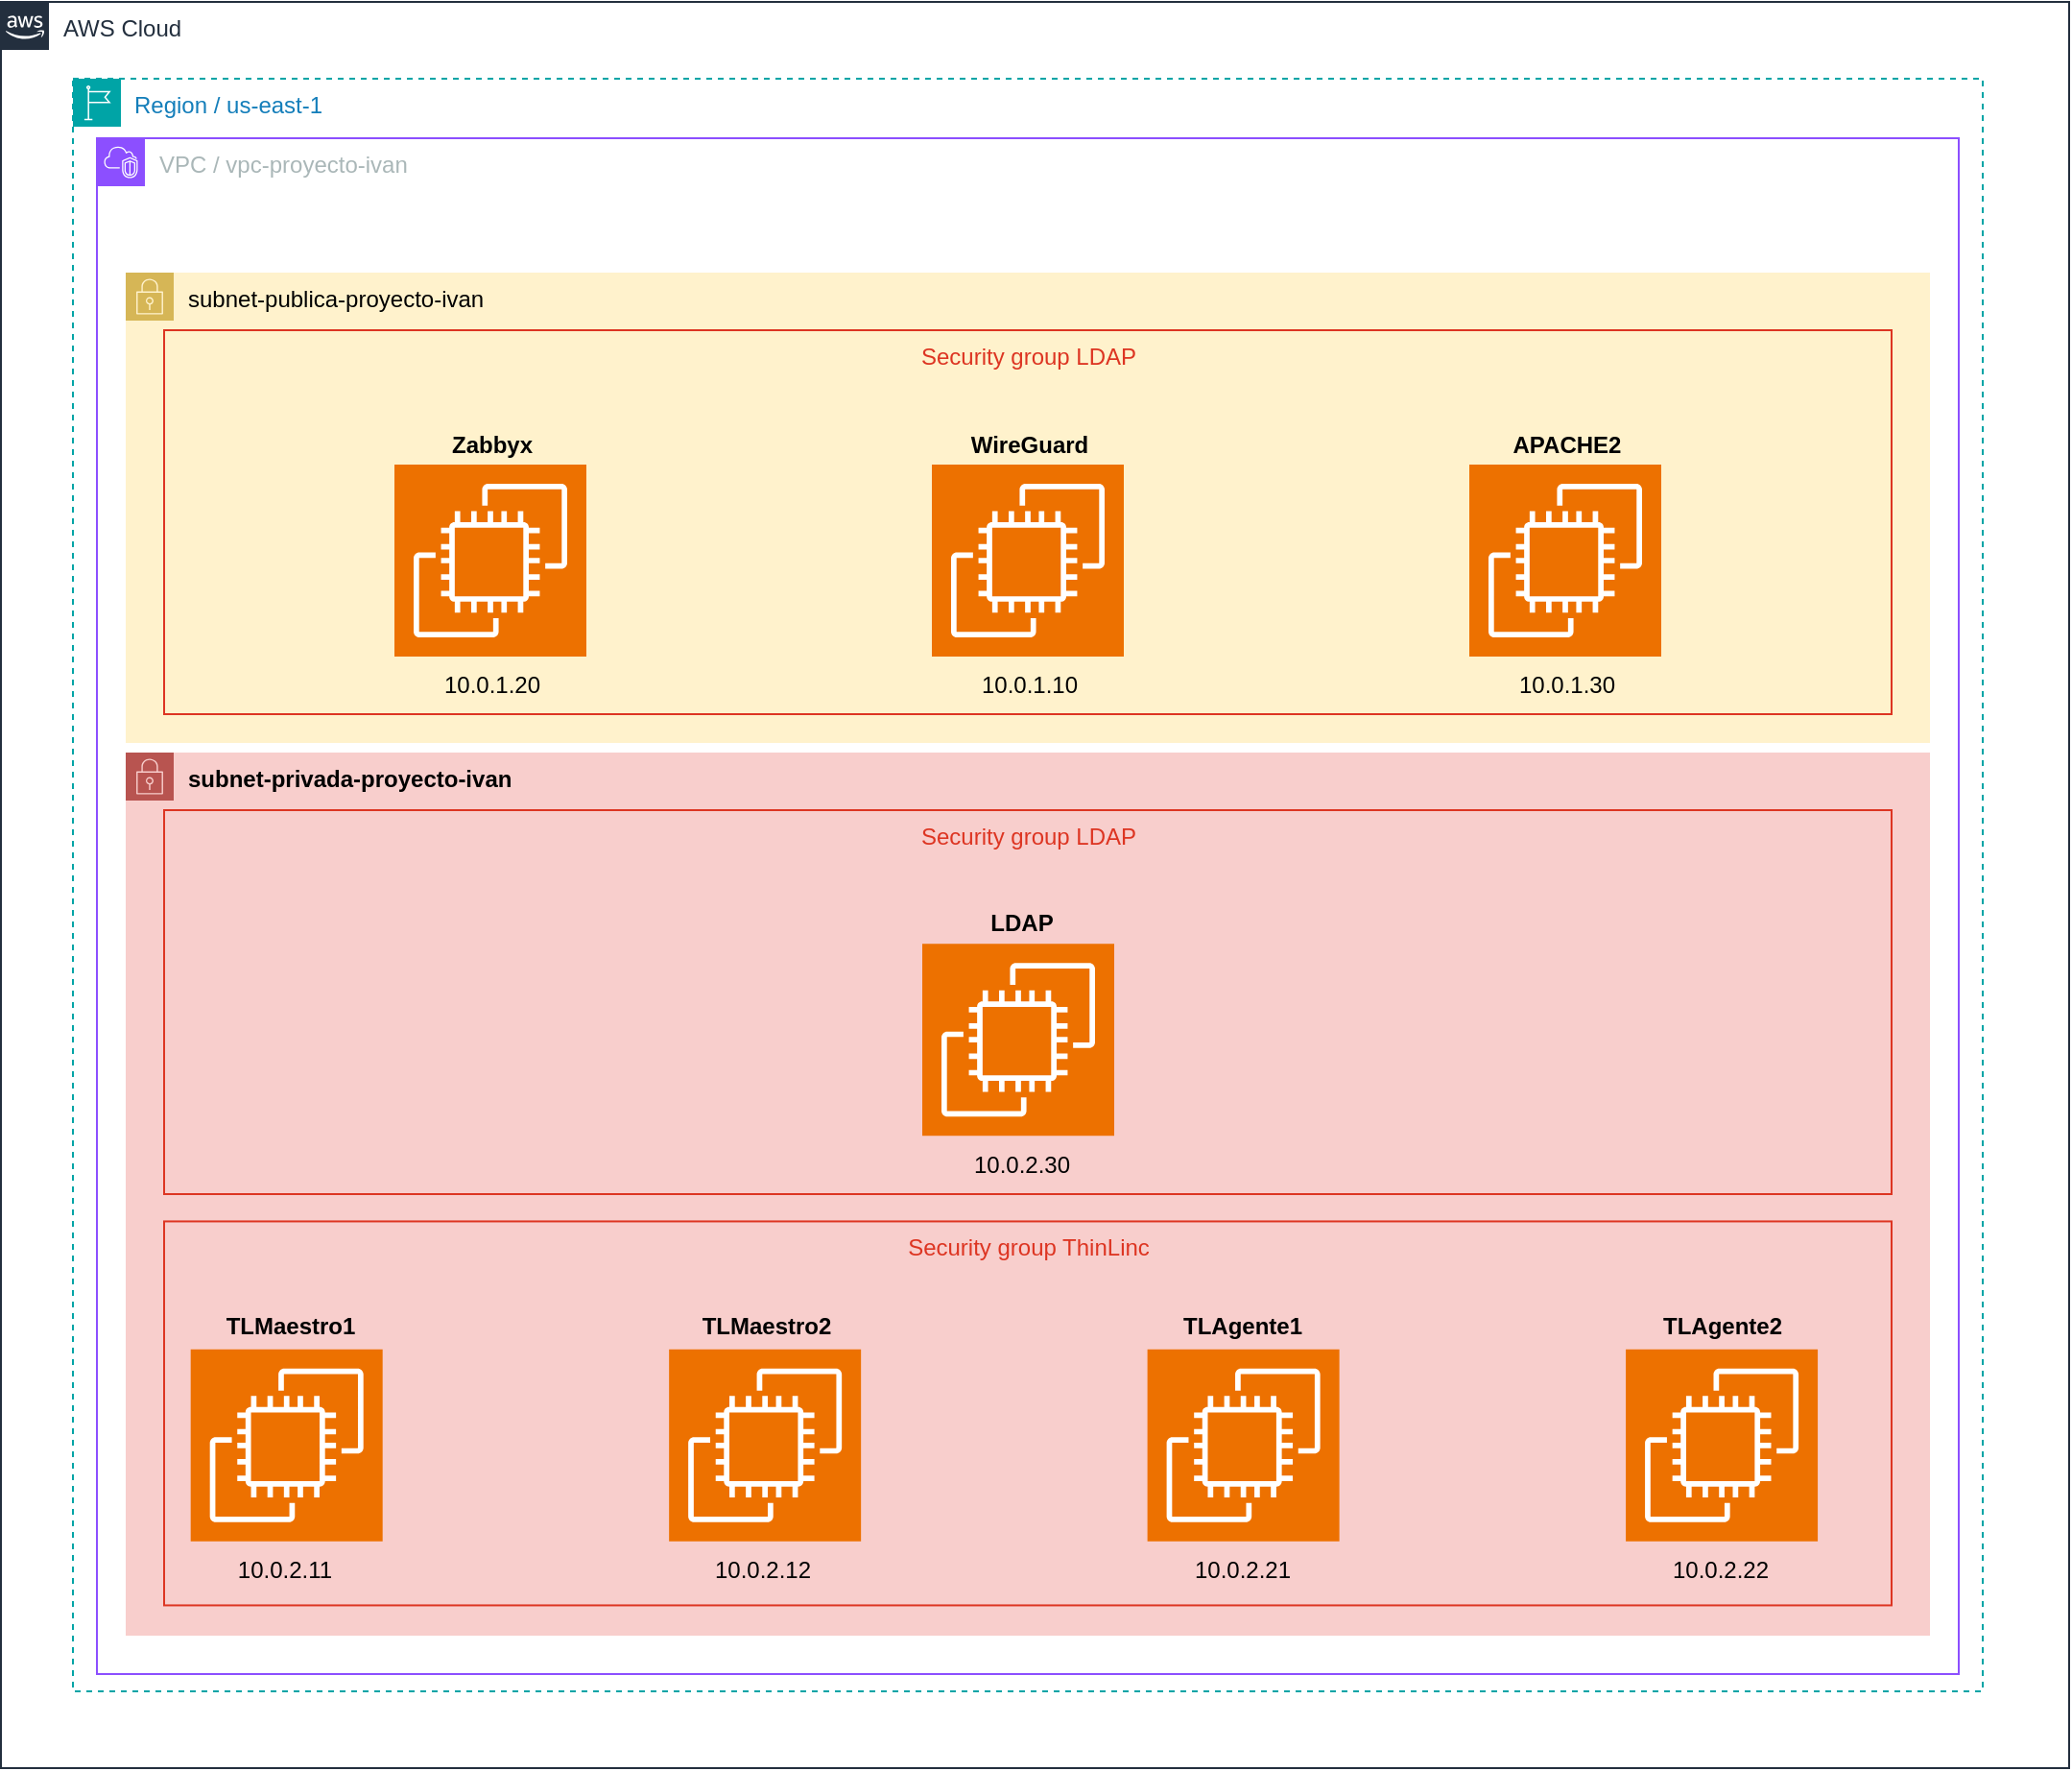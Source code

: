 <mxfile version="26.2.12">
  <diagram id="Ht1M8jgEwFfnCIfOTk4-" name="Page-1">
    <mxGraphModel dx="1428" dy="859" grid="1" gridSize="10" guides="1" tooltips="1" connect="1" arrows="1" fold="1" page="1" pageScale="1" pageWidth="1169" pageHeight="827" background="none" math="0" shadow="0">
      <root>
        <mxCell id="0" />
        <mxCell id="1" parent="0" />
        <mxCell id="NqZfyHsAsj6Lfv5j9xIO-83" value="" style="group" vertex="1" connectable="0" parent="1">
          <mxGeometry x="42.5" y="280" width="1077.5" height="920" as="geometry" />
        </mxCell>
        <mxCell id="SqRQf7GEcAec7zgn-4Vo-8" value="AWS Cloud" style="points=[[0,0],[0.25,0],[0.5,0],[0.75,0],[1,0],[1,0.25],[1,0.5],[1,0.75],[1,1],[0.75,1],[0.5,1],[0.25,1],[0,1],[0,0.75],[0,0.5],[0,0.25]];outlineConnect=0;gradientColor=none;html=1;whiteSpace=wrap;fontSize=12;fontStyle=0;container=1;pointerEvents=0;collapsible=0;recursiveResize=0;shape=mxgraph.aws4.group;grIcon=mxgraph.aws4.group_aws_cloud_alt;strokeColor=#232F3E;fillColor=none;verticalAlign=top;align=left;spacingLeft=30;fontColor=#232F3E;dashed=0;" parent="NqZfyHsAsj6Lfv5j9xIO-83" vertex="1">
          <mxGeometry width="1077.5" height="920" as="geometry" />
        </mxCell>
        <mxCell id="NqZfyHsAsj6Lfv5j9xIO-82" value="" style="group" vertex="1" connectable="0" parent="NqZfyHsAsj6Lfv5j9xIO-83">
          <mxGeometry x="37.5" y="40" width="995" height="840" as="geometry" />
        </mxCell>
        <mxCell id="NqZfyHsAsj6Lfv5j9xIO-81" value="" style="group" vertex="1" connectable="0" parent="NqZfyHsAsj6Lfv5j9xIO-82">
          <mxGeometry x="12.5" y="31" width="970" height="800" as="geometry" />
        </mxCell>
        <mxCell id="NqZfyHsAsj6Lfv5j9xIO-80" value="" style="group" vertex="1" connectable="0" parent="NqZfyHsAsj6Lfv5j9xIO-81">
          <mxGeometry x="15" y="70" width="940" height="710" as="geometry" />
        </mxCell>
        <mxCell id="NqZfyHsAsj6Lfv5j9xIO-38" value="" style="group" vertex="1" connectable="0" parent="NqZfyHsAsj6Lfv5j9xIO-80">
          <mxGeometry y="250" width="940" height="460" as="geometry" />
        </mxCell>
        <mxCell id="NqZfyHsAsj6Lfv5j9xIO-2" value="&lt;b&gt;subnet-privada-proyecto-ivan&lt;/b&gt;" style="points=[[0,0],[0.25,0],[0.5,0],[0.75,0],[1,0],[1,0.25],[1,0.5],[1,0.75],[1,1],[0.75,1],[0.5,1],[0.25,1],[0,1],[0,0.75],[0,0.5],[0,0.25]];outlineConnect=0;html=1;whiteSpace=wrap;fontSize=12;fontStyle=0;container=0;pointerEvents=0;collapsible=0;recursiveResize=0;shape=mxgraph.aws4.group;grIcon=mxgraph.aws4.group_security_group;grStroke=0;strokeColor=#b85450;fillColor=#f8cecc;verticalAlign=top;align=left;spacingLeft=30;dashed=0;" vertex="1" parent="NqZfyHsAsj6Lfv5j9xIO-38">
          <mxGeometry width="940" height="460" as="geometry" />
        </mxCell>
        <mxCell id="NqZfyHsAsj6Lfv5j9xIO-37" value="" style="group" vertex="1" connectable="0" parent="NqZfyHsAsj6Lfv5j9xIO-38">
          <mxGeometry x="20" y="30.0" width="900" height="414.22" as="geometry" />
        </mxCell>
        <mxCell id="NqZfyHsAsj6Lfv5j9xIO-33" value="Security group LDAP" style="fillColor=none;strokeColor=#DD3522;verticalAlign=top;fontStyle=0;fontColor=#DD3522;whiteSpace=wrap;html=1;" vertex="1" parent="NqZfyHsAsj6Lfv5j9xIO-37">
          <mxGeometry width="900.0" height="200" as="geometry" />
        </mxCell>
        <mxCell id="NqZfyHsAsj6Lfv5j9xIO-26" value="" style="group" vertex="1" connectable="0" parent="NqZfyHsAsj6Lfv5j9xIO-37">
          <mxGeometry y="214.22" width="900" height="200" as="geometry" />
        </mxCell>
        <mxCell id="NqZfyHsAsj6Lfv5j9xIO-3" value="Security group ThinLinc" style="fillColor=none;strokeColor=#DD3522;verticalAlign=top;fontStyle=0;fontColor=#DD3522;whiteSpace=wrap;html=1;" vertex="1" parent="NqZfyHsAsj6Lfv5j9xIO-26">
          <mxGeometry width="900.0" height="200" as="geometry" />
        </mxCell>
        <mxCell id="NqZfyHsAsj6Lfv5j9xIO-22" value="" style="group" vertex="1" connectable="0" parent="NqZfyHsAsj6Lfv5j9xIO-26">
          <mxGeometry x="512.308" y="33.333" width="124.615" height="166.667" as="geometry" />
        </mxCell>
        <mxCell id="NqZfyHsAsj6Lfv5j9xIO-6" value="" style="sketch=0;points=[[0,0,0],[0.25,0,0],[0.5,0,0],[0.75,0,0],[1,0,0],[0,1,0],[0.25,1,0],[0.5,1,0],[0.75,1,0],[1,1,0],[0,0.25,0],[0,0.5,0],[0,0.75,0],[1,0.25,0],[1,0.5,0],[1,0.75,0]];outlineConnect=0;fontColor=#232F3E;fillColor=#ED7100;strokeColor=#ffffff;dashed=0;verticalLabelPosition=bottom;verticalAlign=top;align=center;html=1;fontSize=12;fontStyle=0;aspect=fixed;shape=mxgraph.aws4.resourceIcon;resIcon=mxgraph.aws4.ec2;" vertex="1" parent="NqZfyHsAsj6Lfv5j9xIO-22">
          <mxGeometry y="33.333" width="100" height="100" as="geometry" />
        </mxCell>
        <mxCell id="NqZfyHsAsj6Lfv5j9xIO-18" value="10.0.2.21" style="text;html=1;align=center;verticalAlign=middle;resizable=0;points=[];autosize=1;strokeColor=none;fillColor=none;" vertex="1" parent="NqZfyHsAsj6Lfv5j9xIO-22">
          <mxGeometry x="13.846" y="133.333" width="70" height="30" as="geometry" />
        </mxCell>
        <mxCell id="NqZfyHsAsj6Lfv5j9xIO-24" value="" style="group" vertex="1" connectable="0" parent="NqZfyHsAsj6Lfv5j9xIO-26">
          <mxGeometry x="263.077" y="33.333" width="124.615" height="166.667" as="geometry" />
        </mxCell>
        <mxCell id="NqZfyHsAsj6Lfv5j9xIO-5" value="" style="sketch=0;points=[[0,0,0],[0.25,0,0],[0.5,0,0],[0.75,0,0],[1,0,0],[0,1,0],[0.25,1,0],[0.5,1,0],[0.75,1,0],[1,1,0],[0,0.25,0],[0,0.5,0],[0,0.75,0],[1,0.25,0],[1,0.5,0],[1,0.75,0]];outlineConnect=0;fontColor=#232F3E;fillColor=#ED7100;strokeColor=#ffffff;dashed=0;verticalLabelPosition=bottom;verticalAlign=top;align=center;html=1;fontSize=12;fontStyle=0;aspect=fixed;shape=mxgraph.aws4.resourceIcon;resIcon=mxgraph.aws4.ec2;" vertex="1" parent="NqZfyHsAsj6Lfv5j9xIO-24">
          <mxGeometry y="33.333" width="100" height="100" as="geometry" />
        </mxCell>
        <mxCell id="NqZfyHsAsj6Lfv5j9xIO-11" value="TLMaestro2" style="text;html=1;align=center;verticalAlign=middle;resizable=0;points=[];autosize=1;strokeColor=none;fillColor=none;fontStyle=1" vertex="1" parent="NqZfyHsAsj6Lfv5j9xIO-24">
          <mxGeometry x="5.056" y="6.67" width="90" height="30" as="geometry" />
        </mxCell>
        <mxCell id="NqZfyHsAsj6Lfv5j9xIO-15" value="10.0.2.12" style="text;html=1;align=center;verticalAlign=middle;resizable=0;points=[];autosize=1;strokeColor=none;fillColor=none;" vertex="1" parent="NqZfyHsAsj6Lfv5j9xIO-24">
          <mxGeometry x="13.846" y="133.333" width="70" height="30" as="geometry" />
        </mxCell>
        <mxCell id="NqZfyHsAsj6Lfv5j9xIO-23" value="" style="group" vertex="1" connectable="0" parent="NqZfyHsAsj6Lfv5j9xIO-26">
          <mxGeometry x="761.538" y="33.333" width="124.615" height="166.667" as="geometry" />
        </mxCell>
        <mxCell id="NqZfyHsAsj6Lfv5j9xIO-7" value="" style="sketch=0;points=[[0,0,0],[0.25,0,0],[0.5,0,0],[0.75,0,0],[1,0,0],[0,1,0],[0.25,1,0],[0.5,1,0],[0.75,1,0],[1,1,0],[0,0.25,0],[0,0.5,0],[0,0.75,0],[1,0.25,0],[1,0.5,0],[1,0.75,0]];outlineConnect=0;fontColor=#232F3E;fillColor=#ED7100;strokeColor=#ffffff;dashed=0;verticalLabelPosition=bottom;verticalAlign=top;align=center;html=1;fontSize=12;fontStyle=0;aspect=fixed;shape=mxgraph.aws4.resourceIcon;resIcon=mxgraph.aws4.ec2;" vertex="1" parent="NqZfyHsAsj6Lfv5j9xIO-23">
          <mxGeometry y="33.333" width="100" height="100" as="geometry" />
        </mxCell>
        <mxCell id="NqZfyHsAsj6Lfv5j9xIO-13" value="TLAgente2" style="text;html=1;align=center;verticalAlign=middle;resizable=0;points=[];autosize=1;strokeColor=none;fillColor=none;fontStyle=1" vertex="1" parent="NqZfyHsAsj6Lfv5j9xIO-23">
          <mxGeometry x="10.108" y="6.67" width="80" height="30" as="geometry" />
        </mxCell>
        <mxCell id="NqZfyHsAsj6Lfv5j9xIO-21" value="10.0.2.22" style="text;html=1;align=center;verticalAlign=middle;resizable=0;points=[];autosize=1;strokeColor=none;fillColor=none;" vertex="1" parent="NqZfyHsAsj6Lfv5j9xIO-23">
          <mxGeometry x="13.846" y="133.333" width="70" height="30" as="geometry" />
        </mxCell>
        <mxCell id="NqZfyHsAsj6Lfv5j9xIO-25" value="" style="group" vertex="1" connectable="0" parent="NqZfyHsAsj6Lfv5j9xIO-26">
          <mxGeometry x="13.846" y="33.333" width="124.615" height="166.667" as="geometry" />
        </mxCell>
        <mxCell id="NqZfyHsAsj6Lfv5j9xIO-4" value="" style="sketch=0;points=[[0,0,0],[0.25,0,0],[0.5,0,0],[0.75,0,0],[1,0,0],[0,1,0],[0.25,1,0],[0.5,1,0],[0.75,1,0],[1,1,0],[0,0.25,0],[0,0.5,0],[0,0.75,0],[1,0.25,0],[1,0.5,0],[1,0.75,0]];outlineConnect=0;fontColor=#232F3E;fillColor=#ED7100;strokeColor=#ffffff;dashed=0;verticalLabelPosition=bottom;verticalAlign=top;align=center;html=1;fontSize=12;fontStyle=0;aspect=fixed;shape=mxgraph.aws4.resourceIcon;resIcon=mxgraph.aws4.ec2;" vertex="1" parent="NqZfyHsAsj6Lfv5j9xIO-25">
          <mxGeometry y="33.333" width="100" height="100" as="geometry" />
        </mxCell>
        <mxCell id="NqZfyHsAsj6Lfv5j9xIO-14" value="10.0.2.11" style="text;html=1;align=center;verticalAlign=middle;resizable=0;points=[];autosize=1;strokeColor=none;fillColor=none;" vertex="1" parent="NqZfyHsAsj6Lfv5j9xIO-25">
          <mxGeometry x="13.846" y="133.333" width="70" height="30" as="geometry" />
        </mxCell>
        <mxCell id="NqZfyHsAsj6Lfv5j9xIO-20" value="&lt;b&gt;TLMaestro1&lt;/b&gt;" style="text;html=1;align=center;verticalAlign=middle;resizable=0;points=[];autosize=1;strokeColor=none;fillColor=none;" vertex="1" parent="NqZfyHsAsj6Lfv5j9xIO-26">
          <mxGeometry x="20.227" y="40.003" width="90" height="30" as="geometry" />
        </mxCell>
        <mxCell id="NqZfyHsAsj6Lfv5j9xIO-12" value="TLAgente1" style="text;html=1;align=center;verticalAlign=middle;resizable=0;points=[];autosize=1;strokeColor=none;fillColor=none;labelBorderColor=none;labelBackgroundColor=none;fontStyle=1" vertex="1" parent="NqZfyHsAsj6Lfv5j9xIO-26">
          <mxGeometry x="521.102" y="40.003" width="80" height="30" as="geometry" />
        </mxCell>
        <mxCell id="NqZfyHsAsj6Lfv5j9xIO-34" value="" style="group" vertex="1" connectable="0" parent="NqZfyHsAsj6Lfv5j9xIO-37">
          <mxGeometry x="394.999" y="44.22" width="100" height="155.39" as="geometry" />
        </mxCell>
        <mxCell id="NqZfyHsAsj6Lfv5j9xIO-28" value="" style="sketch=0;points=[[0,0,0],[0.25,0,0],[0.5,0,0],[0.75,0,0],[1,0,0],[0,1,0],[0.25,1,0],[0.5,1,0],[0.75,1,0],[1,1,0],[0,0.25,0],[0,0.5,0],[0,0.75,0],[1,0.25,0],[1,0.5,0],[1,0.75,0]];outlineConnect=0;fontColor=#232F3E;fillColor=#ED7100;strokeColor=#ffffff;dashed=0;verticalLabelPosition=bottom;verticalAlign=top;align=center;html=1;fontSize=12;fontStyle=0;aspect=fixed;shape=mxgraph.aws4.resourceIcon;resIcon=mxgraph.aws4.ec2;" vertex="1" parent="NqZfyHsAsj6Lfv5j9xIO-34">
          <mxGeometry y="25.387" width="100" height="100" as="geometry" />
        </mxCell>
        <mxCell id="NqZfyHsAsj6Lfv5j9xIO-29" value="10.0.2.30" style="text;html=1;align=center;verticalAlign=middle;resizable=0;points=[];autosize=1;strokeColor=none;fillColor=none;" vertex="1" parent="NqZfyHsAsj6Lfv5j9xIO-34">
          <mxGeometry x="16.001" y="125.39" width="70" height="30" as="geometry" />
        </mxCell>
        <mxCell id="NqZfyHsAsj6Lfv5j9xIO-30" value="&lt;b&gt;LDAP&lt;/b&gt;" style="text;html=1;align=center;verticalAlign=middle;resizable=0;points=[];autosize=1;strokeColor=none;fillColor=none;" vertex="1" parent="NqZfyHsAsj6Lfv5j9xIO-34">
          <mxGeometry x="21.001" width="60" height="30" as="geometry" />
        </mxCell>
        <mxCell id="NqZfyHsAsj6Lfv5j9xIO-1" value="subnet-publica-proyecto-ivan" style="points=[[0,0],[0.25,0],[0.5,0],[0.75,0],[1,0],[1,0.25],[1,0.5],[1,0.75],[1,1],[0.75,1],[0.5,1],[0.25,1],[0,1],[0,0.75],[0,0.5],[0,0.25]];outlineConnect=0;html=1;whiteSpace=wrap;fontSize=12;fontStyle=0;container=1;pointerEvents=0;collapsible=0;recursiveResize=0;shape=mxgraph.aws4.group;grIcon=mxgraph.aws4.group_security_group;grStroke=0;strokeColor=#d6b656;fillColor=#fff2cc;verticalAlign=top;align=left;spacingLeft=30;dashed=0;" vertex="1" parent="NqZfyHsAsj6Lfv5j9xIO-80">
          <mxGeometry width="940" height="245" as="geometry" />
        </mxCell>
        <mxCell id="NqZfyHsAsj6Lfv5j9xIO-79" value="" style="group" vertex="1" connectable="0" parent="NqZfyHsAsj6Lfv5j9xIO-1">
          <mxGeometry x="20" y="30" width="900" height="200" as="geometry" />
        </mxCell>
        <mxCell id="NqZfyHsAsj6Lfv5j9xIO-65" value="Security group LDAP" style="fillColor=none;strokeColor=#DD3522;verticalAlign=top;fontStyle=0;fontColor=#DD3522;whiteSpace=wrap;html=1;" vertex="1" parent="NqZfyHsAsj6Lfv5j9xIO-79">
          <mxGeometry width="900" height="200" as="geometry" />
        </mxCell>
        <mxCell id="NqZfyHsAsj6Lfv5j9xIO-36" value="" style="sketch=0;points=[[0,0,0],[0.25,0,0],[0.5,0,0],[0.75,0,0],[1,0,0],[0,1,0],[0.25,1,0],[0.5,1,0],[0.75,1,0],[1,1,0],[0,0.25,0],[0,0.5,0],[0,0.75,0],[1,0.25,0],[1,0.5,0],[1,0.75,0]];outlineConnect=0;fontColor=#232F3E;fillColor=#ED7100;strokeColor=#ffffff;dashed=0;verticalLabelPosition=bottom;verticalAlign=top;align=center;html=1;fontSize=12;fontStyle=0;aspect=fixed;shape=mxgraph.aws4.resourceIcon;resIcon=mxgraph.aws4.ec2;" vertex="1" parent="NqZfyHsAsj6Lfv5j9xIO-79">
          <mxGeometry x="120" y="70" width="100" height="100" as="geometry" />
        </mxCell>
        <mxCell id="NqZfyHsAsj6Lfv5j9xIO-39" value="" style="sketch=0;points=[[0,0,0],[0.25,0,0],[0.5,0,0],[0.75,0,0],[1,0,0],[0,1,0],[0.25,1,0],[0.5,1,0],[0.75,1,0],[1,1,0],[0,0.25,0],[0,0.5,0],[0,0.75,0],[1,0.25,0],[1,0.5,0],[1,0.75,0]];outlineConnect=0;fontColor=#232F3E;fillColor=#ED7100;strokeColor=#ffffff;dashed=0;verticalLabelPosition=bottom;verticalAlign=top;align=center;html=1;fontSize=12;fontStyle=0;aspect=fixed;shape=mxgraph.aws4.resourceIcon;resIcon=mxgraph.aws4.ec2;" vertex="1" parent="NqZfyHsAsj6Lfv5j9xIO-79">
          <mxGeometry x="400" y="70" width="100" height="100" as="geometry" />
        </mxCell>
        <mxCell id="NqZfyHsAsj6Lfv5j9xIO-40" value="" style="sketch=0;points=[[0,0,0],[0.25,0,0],[0.5,0,0],[0.75,0,0],[1,0,0],[0,1,0],[0.25,1,0],[0.5,1,0],[0.75,1,0],[1,1,0],[0,0.25,0],[0,0.5,0],[0,0.75,0],[1,0.25,0],[1,0.5,0],[1,0.75,0]];outlineConnect=0;fontColor=#232F3E;fillColor=#ED7100;strokeColor=#ffffff;dashed=0;verticalLabelPosition=bottom;verticalAlign=top;align=center;html=1;fontSize=12;fontStyle=0;aspect=fixed;shape=mxgraph.aws4.resourceIcon;resIcon=mxgraph.aws4.ec2;" vertex="1" parent="NqZfyHsAsj6Lfv5j9xIO-79">
          <mxGeometry x="680" y="70" width="100" height="100" as="geometry" />
        </mxCell>
        <mxCell id="NqZfyHsAsj6Lfv5j9xIO-66" value="&lt;b&gt;WireGuard&lt;/b&gt;" style="text;html=1;align=center;verticalAlign=middle;resizable=0;points=[];autosize=1;strokeColor=none;fillColor=none;" vertex="1" parent="NqZfyHsAsj6Lfv5j9xIO-79">
          <mxGeometry x="410" y="45" width="80" height="30" as="geometry" />
        </mxCell>
        <mxCell id="NqZfyHsAsj6Lfv5j9xIO-67" value="&lt;b&gt;Zabbyx&lt;/b&gt;" style="text;html=1;align=center;verticalAlign=middle;resizable=0;points=[];autosize=1;strokeColor=none;fillColor=none;" vertex="1" parent="NqZfyHsAsj6Lfv5j9xIO-79">
          <mxGeometry x="135" y="45" width="70" height="30" as="geometry" />
        </mxCell>
        <mxCell id="NqZfyHsAsj6Lfv5j9xIO-68" value="APACHE2" style="text;html=1;align=center;verticalAlign=middle;resizable=0;points=[];autosize=1;strokeColor=none;fillColor=none;fontStyle=1" vertex="1" parent="NqZfyHsAsj6Lfv5j9xIO-79">
          <mxGeometry x="690" y="45" width="80" height="30" as="geometry" />
        </mxCell>
        <mxCell id="NqZfyHsAsj6Lfv5j9xIO-69" value="10.0.1.10" style="text;html=1;align=center;verticalAlign=middle;resizable=0;points=[];autosize=1;strokeColor=none;fillColor=none;" vertex="1" parent="NqZfyHsAsj6Lfv5j9xIO-79">
          <mxGeometry x="415" y="170" width="70" height="30" as="geometry" />
        </mxCell>
        <mxCell id="NqZfyHsAsj6Lfv5j9xIO-70" value="10.0.1.20" style="text;html=1;align=center;verticalAlign=middle;resizable=0;points=[];autosize=1;strokeColor=none;fillColor=none;" vertex="1" parent="NqZfyHsAsj6Lfv5j9xIO-79">
          <mxGeometry x="135" y="170" width="70" height="30" as="geometry" />
        </mxCell>
        <mxCell id="NqZfyHsAsj6Lfv5j9xIO-71" value="10.0.1.30" style="text;html=1;align=center;verticalAlign=middle;resizable=0;points=[];autosize=1;strokeColor=none;fillColor=none;" vertex="1" parent="NqZfyHsAsj6Lfv5j9xIO-79">
          <mxGeometry x="695" y="170" width="70" height="30" as="geometry" />
        </mxCell>
        <mxCell id="SqRQf7GEcAec7zgn-4Vo-11" value="VPC / vpc-proyecto-ivan" style="points=[[0,0],[0.25,0],[0.5,0],[0.75,0],[1,0],[1,0.25],[1,0.5],[1,0.75],[1,1],[0.75,1],[0.5,1],[0.25,1],[0,1],[0,0.75],[0,0.5],[0,0.25]];outlineConnect=0;gradientColor=none;html=1;whiteSpace=wrap;fontSize=12;fontStyle=0;container=1;pointerEvents=0;collapsible=0;recursiveResize=0;shape=mxgraph.aws4.group;grIcon=mxgraph.aws4.group_vpc2;strokeColor=#8C4FFF;fillColor=none;verticalAlign=top;align=left;spacingLeft=30;fontColor=#AAB7B8;dashed=0;" parent="NqZfyHsAsj6Lfv5j9xIO-81" vertex="1">
          <mxGeometry width="970" height="800" as="geometry" />
        </mxCell>
        <mxCell id="SqRQf7GEcAec7zgn-4Vo-9" value="Region / us-east-1" style="points=[[0,0],[0.25,0],[0.5,0],[0.75,0],[1,0],[1,0.25],[1,0.5],[1,0.75],[1,1],[0.75,1],[0.5,1],[0.25,1],[0,1],[0,0.75],[0,0.5],[0,0.25]];outlineConnect=0;gradientColor=none;html=1;whiteSpace=wrap;fontSize=12;fontStyle=0;container=1;pointerEvents=0;collapsible=0;recursiveResize=0;shape=mxgraph.aws4.group;grIcon=mxgraph.aws4.group_region;strokeColor=#00A4A6;fillColor=none;verticalAlign=top;align=left;spacingLeft=30;fontColor=#147EBA;dashed=1;" parent="NqZfyHsAsj6Lfv5j9xIO-82" vertex="1">
          <mxGeometry width="995" height="840" as="geometry" />
        </mxCell>
        <mxCell id="NqZfyHsAsj6Lfv5j9xIO-78" style="edgeStyle=orthogonalEdgeStyle;rounded=0;orthogonalLoop=1;jettySize=auto;html=1;exitX=0.5;exitY=1;exitDx=0;exitDy=0;" edge="1" parent="NqZfyHsAsj6Lfv5j9xIO-82" source="SqRQf7GEcAec7zgn-4Vo-9" target="SqRQf7GEcAec7zgn-4Vo-9">
          <mxGeometry relative="1" as="geometry" />
        </mxCell>
      </root>
    </mxGraphModel>
  </diagram>
</mxfile>
